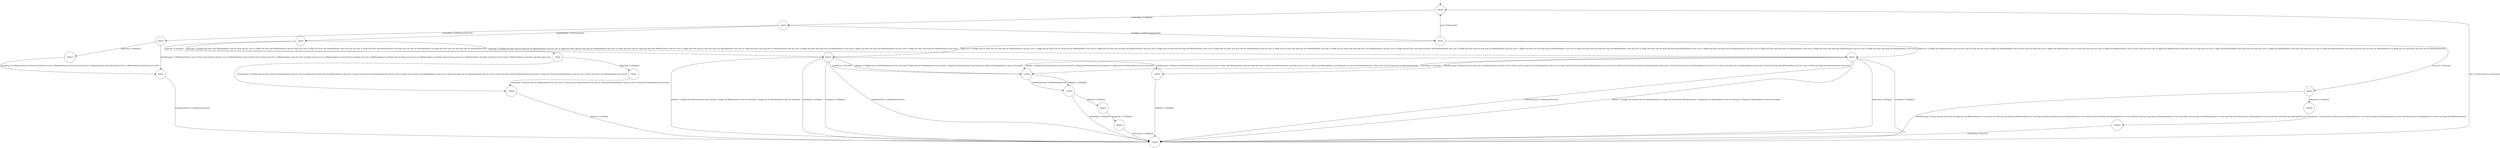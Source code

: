 digraph g {
	edge [lblstyle="above, sloped"];
	s0 [shape="circle" label="0@[()]"];
	s1 [shape="circle" label="1@[()]"];
	s2 [shape="circle" label="2@[()]"];
	s3 [shape="circle" label="3@[()]"];
	s4 [shape="circle" label="4@[()]"];
	s5 [shape="circle" label="5@[()]"];
	s6 [shape="circle" label="6@[()]"];
	s7 [shape="circle" label="7@[()]"];
	s8 [shape="circle" label="8@[()]"];
	s9 [shape="circle" label="9@[()]"];
	s10 [shape="circle" label="10@[()]"];
	s11 [shape="circle" label="11@[()]"];
	s12 [shape="circle" label="12@[()]"];
	s13 [shape="circle" label="13@[()]"];
	s14 [shape="circle" label="14@[()]"];
	s15 [shape="circle" label="15@[()]"];
	s16 [shape="circle" label="16@[()]"];
	s17 [shape="circle" label="17@[()]"];
	s18 [shape="circle" label="18@[()]"];
	s19 [shape="circle" label="19@[()]"];
	s20 [shape="circle" label="20@[()]"];
	s0 -> s1 [label="receiveMsg / 0 [((High))]"];
	s1 -> s2 [label="commandMsg / 0 [((Command))]"];
	s1 -> s3 [label="levelMsg / 0 [((WaterRegulation))]"];
	s1 -> s4 [label="palarmMsg / 0 [((MethaneDetect))]"];
	s2 -> s6 [label="startCmd / 0 [((High and Start and MethaneDetect and not Stop and not Low) or (High and Start and MethaneDetect and not Stop and Low) or (High and Start and MethaneDetect and Stop and not Low) or (High and Start and MethaneDetect and Stop and Low and not MethaneDetect) or (High and Start and Low and Stop and not MethaneDetect))]"];
	s2 -> s5 [label="startCmd / 0 [((High and Start and not Stop and not MethaneDetect and not Low) or (High and Start and not Stop and not MethaneDetect and Low) or (High and Start and not Stop and Stop and MethaneDetect and not Low) or (High and Start and not Stop and Stop and MethaneDetect and Low) or (High and Start and Stop and not MethaneDetect and not Low) or (High and Start and Stop and not MethaneDetect and Low) or (High and Start and Stop and MethaneDetect and not Low) or (High and Start and Stop and MethaneDetect and Low))]"];
	s2 -> s7 [label="stopCmd / 0 [((Stop))]"];
	s3 -> s0 [label="end / 0 [((Normal))]"];
	s3 -> s6 [label="highLevel / 0 [((High and not Start and not Stop and not MethaneDetect and not Low) or (High and not Start and not Stop and not MethaneDetect and Low) or (High and not Start and not Stop and MethaneDetect and not Low) or (High and not Start and not Stop and MethaneDetect and Low) or (High and not Start and Stop and not MethaneDetect and not Low) or (High and not Start and Stop and not MethaneDetect and Low) or (High and not Start and Stop and Start and MethaneDetect and not Low) or (High and not Start and Stop and Start and MethaneDetect and Low) or (High and Start and not Stop and not MethaneDetect and not Low) or (High and Start and not Stop and not MethaneDetect and Low) or (High and Start and not Stop and Stop and MethaneDetect and not Low) or (High and Start and not Stop and Stop and MethaneDetect and Low) or (High and Start and Stop and not MethaneDetect and not Low) or (High and Start and Stop and not MethaneDetect and Low) or (High and Start and Stop and MethaneDetect and not Low) or (High and Start and Stop and MethaneDetect and Low))]"];
	s3 -> s5 [label="highLevel / 0 [((High and MethaneDetect and not Start and not Stop and not Low) or (High and MethaneDetect and not Start and not Stop and Low) or (High and MethaneDetect and not Start and Stop and not Low) or (High and MethaneDetect and not Start and Stop and Low) or (High and MethaneDetect and Start and not Stop and not Low) or (High and MethaneDetect and Start and not Stop and Low) or (High and MethaneDetect and Start and Stop and not Low) or (High and MethaneDetect and Start and Stop and Low and not MethaneDetect) or (High and Low and Start and Stop and not MethaneDetect))]"];
	s3 -> s8 [label="lowLevel / 0 [((Low))]"];
	s4 -> s9 [label="isNotRunning / 0 [((MethaneDetect and not Start and not Stop and not Low) or (MethaneDetect and not Start and not Stop and Low) or (MethaneDetect and not Start and Stop and not Low) or (MethaneDetect and not Start and Stop and Low) or (MethaneDetect and Start and not Stop and not Low) or (MethaneDetect and Start and not Stop and Low) or (MethaneDetect and Start and Stop and not Low) or (MethaneDetect and Start and Stop and Low))]"];
	s4 -> s10 [label="isRunning / 0 [((High))]"];
	s5 -> s11 [label="isLowStop / 0 [((Low))]"];
	s5 -> s12 [label="isMethaneStop / 0 [((MethaneDetect))]"];
	s5 -> s13 [label="isNotRunning / 0 [((Start and not Stop and not MethaneDetect and not Low) or (Start and not Stop and not MethaneDetect and Low) or (Start and not Stop and Stop and MethaneDetect and not Low) or (Start and not Stop and Stop and MethaneDetect and Low) or (Start and Stop and not MethaneDetect and not Low) or (Start and Stop and not MethaneDetect and Low) or (Start and Stop and MethaneDetect and not Low) or (Start and Stop and MethaneDetect and Low))]"];
	s5 -> s12 [label="isReady / 0 [((High and Normal and not MethaneDetect) or (High and Normal and MethaneDetect) or (High and not MethaneDetect and not Normal) or (High and MethaneDetect and not Normal))]"];
	s5 -> s11 [label="isReady / 0 [((High and MethaneDetect and not Normal) or (High and MethaneDetect and Normal) or (High and not MethaneDetect and not Normal))]"];
	s5 -> s12 [label="isRunning / 0 [((High))]"];
	s5 -> s12 [label="isStopped / 0 [((High))]"];
	s6 -> s11 [label="isLowStop / 0 [((Low))]"];
	s6 -> s12 [label="isMethaneStop / 0 [((MethaneDetect))]"];
	s6 -> s13 [label="isNotRunning / 0 [((Start and MethaneDetect and not Stop and not Low) or (Start and MethaneDetect and not Stop and Low) or (Start and MethaneDetect and Stop and not Low) or (Start and MethaneDetect and Stop and Low and not MethaneDetect) or (Start and Low and Stop and not MethaneDetect))]"];
	s6 -> s11 [label="isReady / 0 [((High and not MethaneDetect and not Normal) or (High and not MethaneDetect and Normal) or (High and MethaneDetect and Normal) or (High and MethaneDetect and not Normal))]"];
	s6 -> s12 [label="isReady / 0 [((High and MethaneDetect and Normal) or (High and MethaneDetect and not Normal) or (High and not MethaneDetect and not Normal))]"];
	s6 -> s12 [label="isRunning / 0 [((High))]"];
	s6 -> s12 [label="isStopped / 0 [((High))]"];
	s7 -> s14 [label="isNotRunning / 0 [((Stop and not Start and not MethaneDetect and not Low) or (Stop and not Start and not MethaneDetect and Low) or (Stop and not Start and MethaneDetect and not Low) or (Stop and not Start and MethaneDetect and Low) or (Stop and Start and not MethaneDetect and not Low) or (Stop and Start and not MethaneDetect and Low) or (Stop and Start and MethaneDetect and not Low) or (Stop and Start and MethaneDetect and Low))]"];
	s7 -> s15 [label="isRunning / 0 [((High))]"];
	s8 -> s12 [label="isNotRunning / 0 [((Low and not Start and not Stop and not MethaneDetect) or (Low and not Start and not Stop and MethaneDetect) or (Low and not Start and Stop and not MethaneDetect) or (Low and not Start and Stop and MethaneDetect) or (Low and Start and not Stop and not MethaneDetect) or (Low and Start and not Stop and MethaneDetect) or (Low and Start and Stop and not MethaneDetect) or (Low and Start and Stop and MethaneDetect))]"];
	s8 -> s16 [label="isRunning / 0 [((High))]"];
	s9 -> s12 [label="setMethaneStop / 0 [((MethaneDetect))]"];
	s10 -> s9 [label="pumpStop / 0 [((MethaneDetect and not Stop and not Low) or (MethaneDetect and not Stop and Low) or (MethaneDetect and Stop and not Low) or (MethaneDetect and Stop and Low))]"];
	s11 -> s17 [label="setMethaneStop / 0 [((MethaneDetect))]"];
	s11 -> s17 [label="setReady / 0 [((High))]"];
	s12 -> s0 [label="end / 0 [((not Normal) or (Normal))]"];
	s13 -> s12 [label="setReady / 0 [((High))]"];
	s14 -> s12 [label="setStop / 0 [((Stop))]"];
	s15 -> s14 [label="pumpStop / 0 [((Stop and not MethaneDetect and not Low) or (Stop and not MethaneDetect and Low) or (Stop and MethaneDetect and not Low) or (Stop and MethaneDetect and Low))]"];
	s16 -> s18 [label="pumpStop / 0 [((Low and not Stop and not MethaneDetect) or (Low and not Stop and MethaneDetect) or (Low and Stop and not MethaneDetect) or (Low and Stop and MethaneDetect))]"];
	s17 -> s12 [label="isNotReady / 0 [((High))]"];
	s17 -> s19 [label="isReady / 0 [((High))]"];
	s18 -> s12 [label="setLowStop / 0 [((Low))]"];
	s19 -> s20 [label="pumpStart / 0 [((High))]"];
	s20 -> s12 [label="setRunning / 0 [((High))]"];
	__start0 [label="" shape="none" width="0" height="0"];
	__start0 -> s0;
}